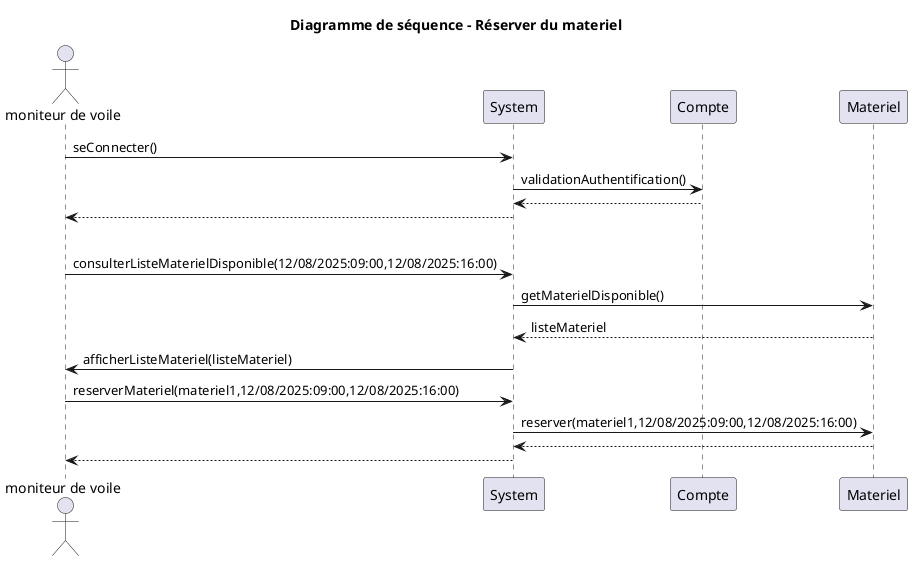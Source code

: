 @startuml
'https://plantuml.com/sequence-diagram

title : Diagramme de séquence - Réserver du materiel

actor "moniteur de voile" as mono

'Connexion à un compte'
mono -> System : seConnecter()
System -> Compte : validationAuthentification()
return
System --> mono

'Séparation'
|||

'Le moniteur réserve du materiel'
mono -> System : consulterListeMaterielDisponible(12/08/2025:09:00,12/08/2025:16:00)
System -> Materiel : getMaterielDisponible()
return listeMateriel
System -> mono : afficherListeMateriel(listeMateriel)
mono -> System : reserverMateriel(materiel1,12/08/2025:09:00,12/08/2025:16:00)
System -> Materiel : reserver(materiel1,12/08/2025:09:00,12/08/2025:16:00)
return
System --> mono


@enduml